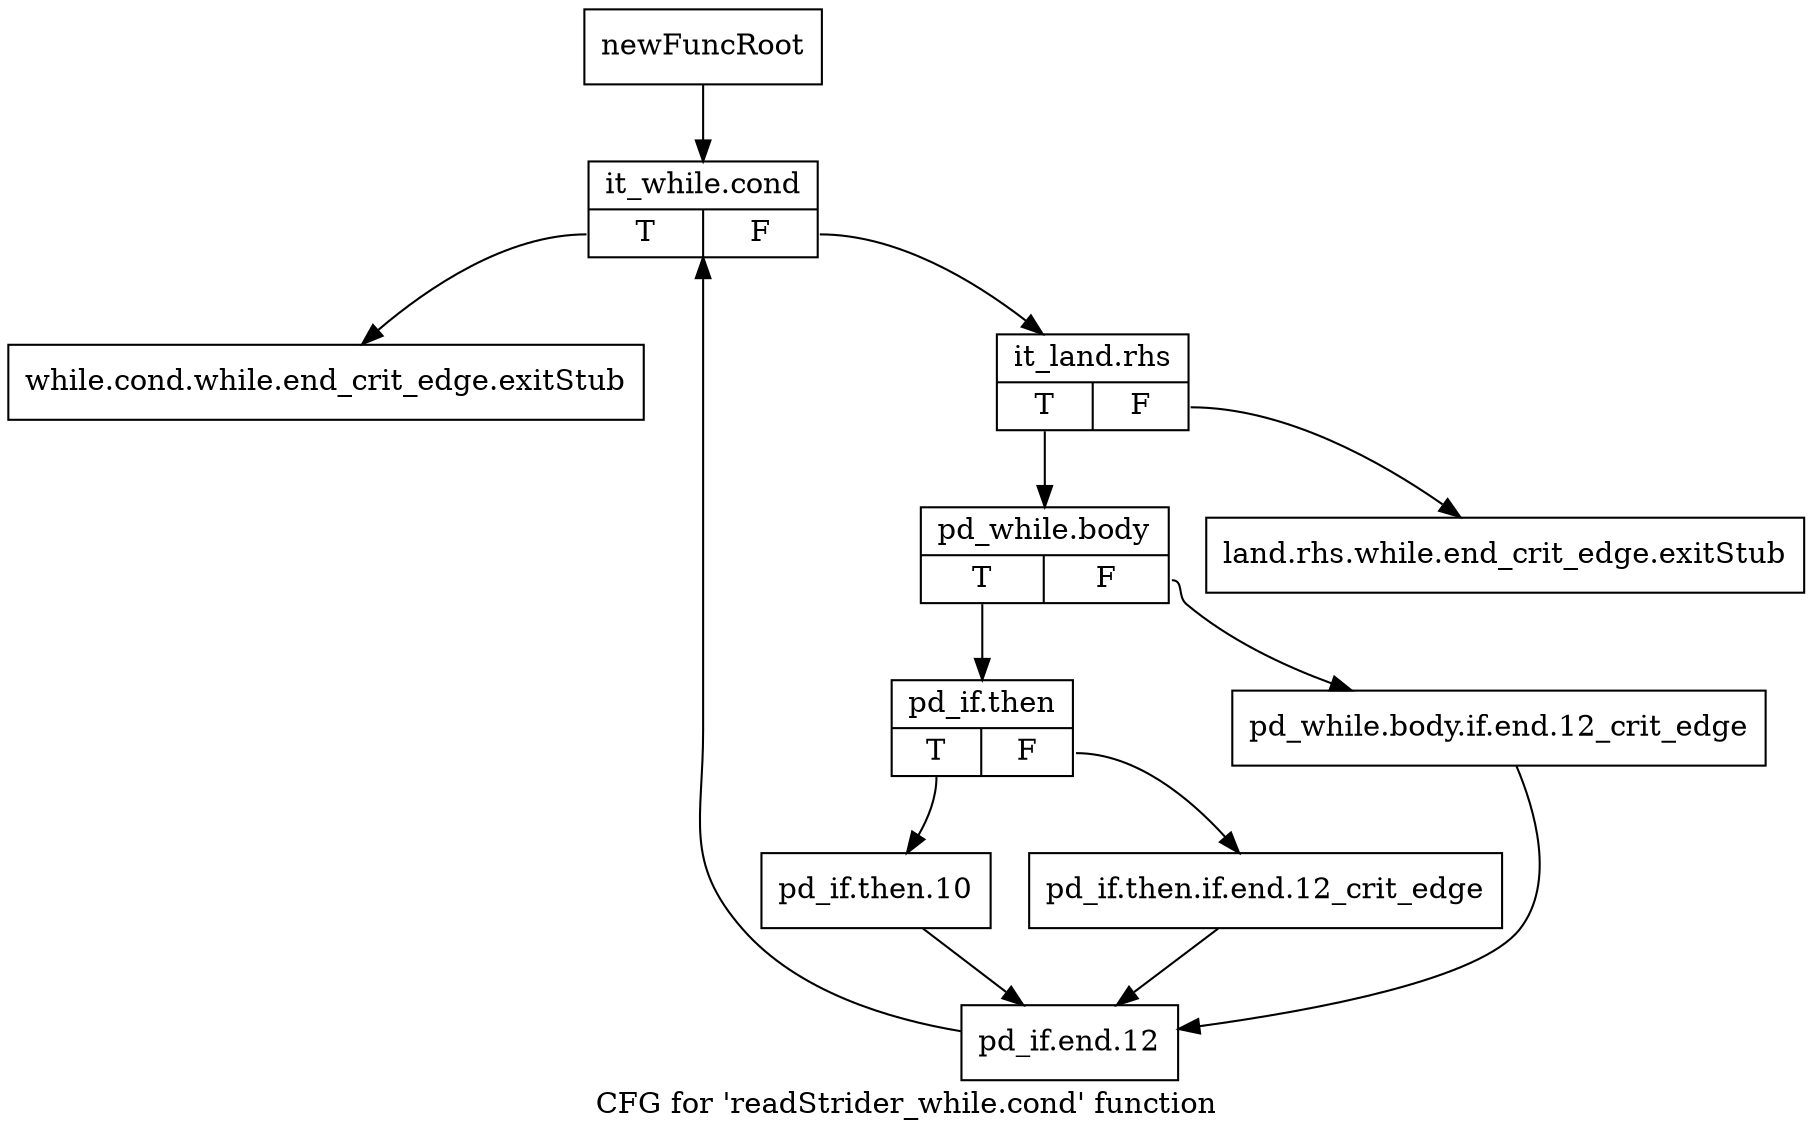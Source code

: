 digraph "CFG for 'readStrider_while.cond' function" {
	label="CFG for 'readStrider_while.cond' function";

	Node0x32ce650 [shape=record,label="{newFuncRoot}"];
	Node0x32ce650 -> Node0x32ce740;
	Node0x32ce6a0 [shape=record,label="{while.cond.while.end_crit_edge.exitStub}"];
	Node0x32ce6f0 [shape=record,label="{land.rhs.while.end_crit_edge.exitStub}"];
	Node0x32ce740 [shape=record,label="{it_while.cond|{<s0>T|<s1>F}}"];
	Node0x32ce740:s0 -> Node0x32ce6a0;
	Node0x32ce740:s1 -> Node0x32ce790;
	Node0x32ce790 [shape=record,label="{it_land.rhs|{<s0>T|<s1>F}}"];
	Node0x32ce790:s0 -> Node0x32ce7e0;
	Node0x32ce790:s1 -> Node0x32ce6f0;
	Node0x32ce7e0 [shape=record,label="{pd_while.body|{<s0>T|<s1>F}}"];
	Node0x32ce7e0:s0 -> Node0x32ce880;
	Node0x32ce7e0:s1 -> Node0x32ce830;
	Node0x32ce830 [shape=record,label="{pd_while.body.if.end.12_crit_edge}"];
	Node0x32ce830 -> Node0x32ce970;
	Node0x32ce880 [shape=record,label="{pd_if.then|{<s0>T|<s1>F}}"];
	Node0x32ce880:s0 -> Node0x32ce920;
	Node0x32ce880:s1 -> Node0x32ce8d0;
	Node0x32ce8d0 [shape=record,label="{pd_if.then.if.end.12_crit_edge}"];
	Node0x32ce8d0 -> Node0x32ce970;
	Node0x32ce920 [shape=record,label="{pd_if.then.10}"];
	Node0x32ce920 -> Node0x32ce970;
	Node0x32ce970 [shape=record,label="{pd_if.end.12}"];
	Node0x32ce970 -> Node0x32ce740;
}
